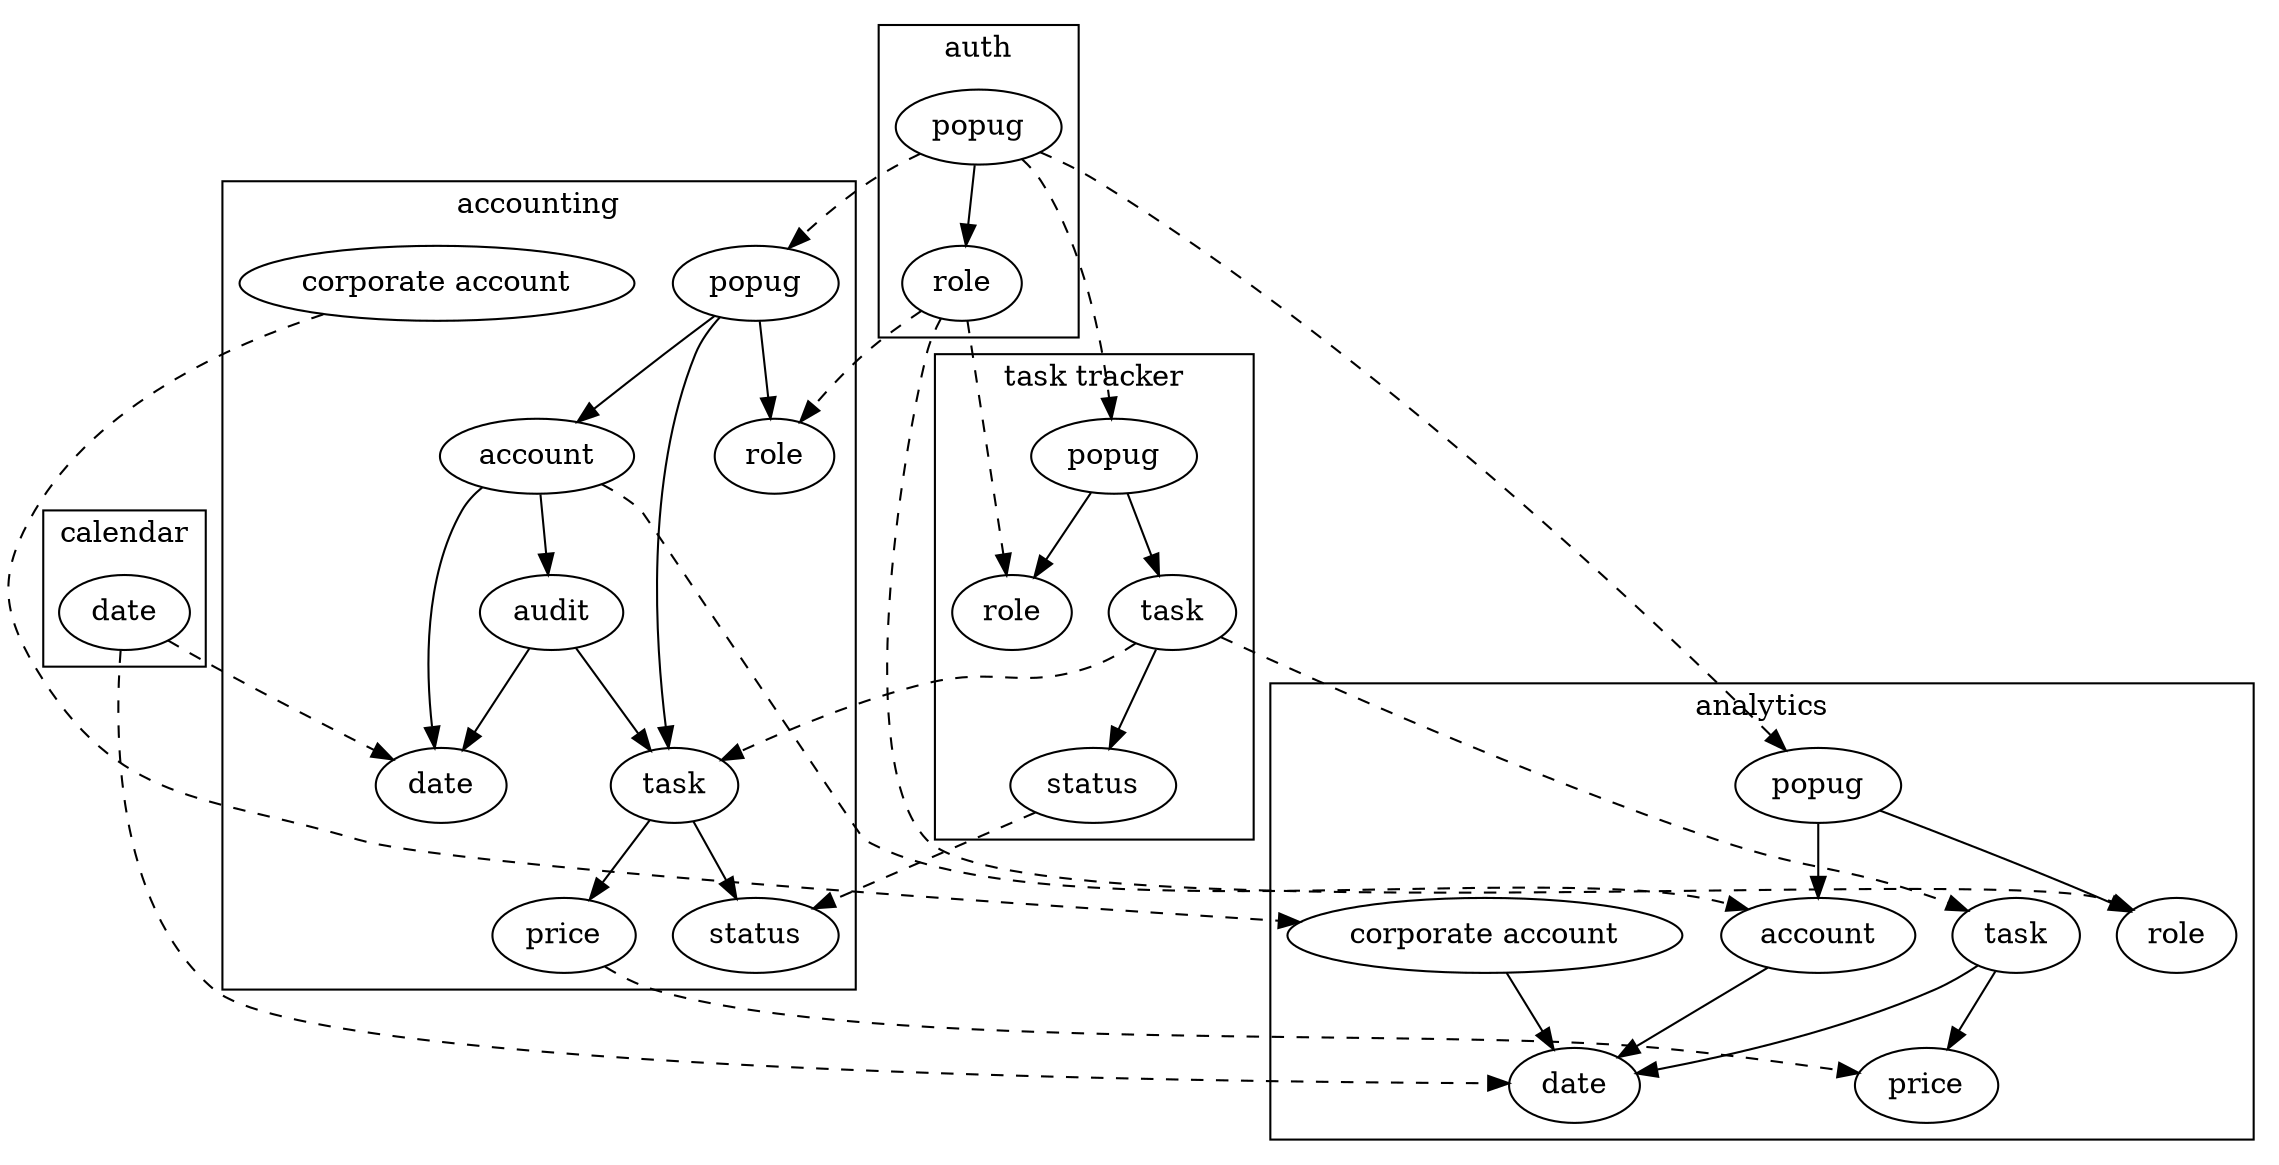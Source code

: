 digraph {
  subgraph cluster_0 {
    cal_date [label="date"];
    label = "calendar"
  }

  subgraph cluster_1 {
    auth_popug [label="popug"];
    auth_role [label="role"];
    auth_popug -> auth_role;
    label = "auth"
  }

  subgraph cluster_2 {
    task_role [label="role"];
    task_popug [label="popug"];
    task_task [label="task"];
    task_status [label="status"];
    task_popug -> task_role;
    task_popug -> task_task -> task_status;
    label = "task tracker"
  }

  subgraph cluster_3 {
    accounting_popug [label="popug"];
    accounting_role [label="role"];
    accounting_date [label="date"];
    accounting_account [label="account"];
    accounting_audit [label="audit"];
    accounting_task [label="task"];
    accounting_status [label="status"];
    accounting_price [label="price"];
    accounting_popug -> accounting_role;
    accounting_popug -> accounting_account -> accounting_date;
    accounting_account -> accounting_audit -> accounting_date;
    accounting_popug -> accounting_task -> accounting_status;
    accounting_audit -> accounting_task -> accounting_price;
    accounting_corporate_account [label="corporate account"];
    label = "accounting"
  }

  subgraph cluster_4 {
    analytics_popug [label="popug"];
    analytics_account [label="account"];
    analytics_date [label="date"];
    analytics_role [label="role"];
    analytics_price [label="price"];
    analytics_task [label="task"];
    analytics_corporate_account [label="corporate account"];
    analytics_popug -> analytics_account -> analytics_date;
    analytics_popug -> analytics_role;
    analytics_task -> analytics_price;
    analytics_task -> analytics_date;
    analytics_corporate_account -> analytics_date;
    label = "analytics"
  }
  edge [style = dashed];
  cal_date -> accounting_date;
  cal_date -> analytics_date;
  auth_popug -> task_popug;
  auth_popug -> accounting_popug;
  auth_popug -> analytics_popug;
  auth_role -> task_role;
  auth_role -> accounting_role;
  auth_role -> analytics_role;
  task_task -> accounting_task;
  task_task -> analytics_task;
  task_status -> accounting_status;
  accounting_price -> analytics_price;
  accounting_account -> analytics_account;
  accounting_corporate_account -> analytics_corporate_account;
}
